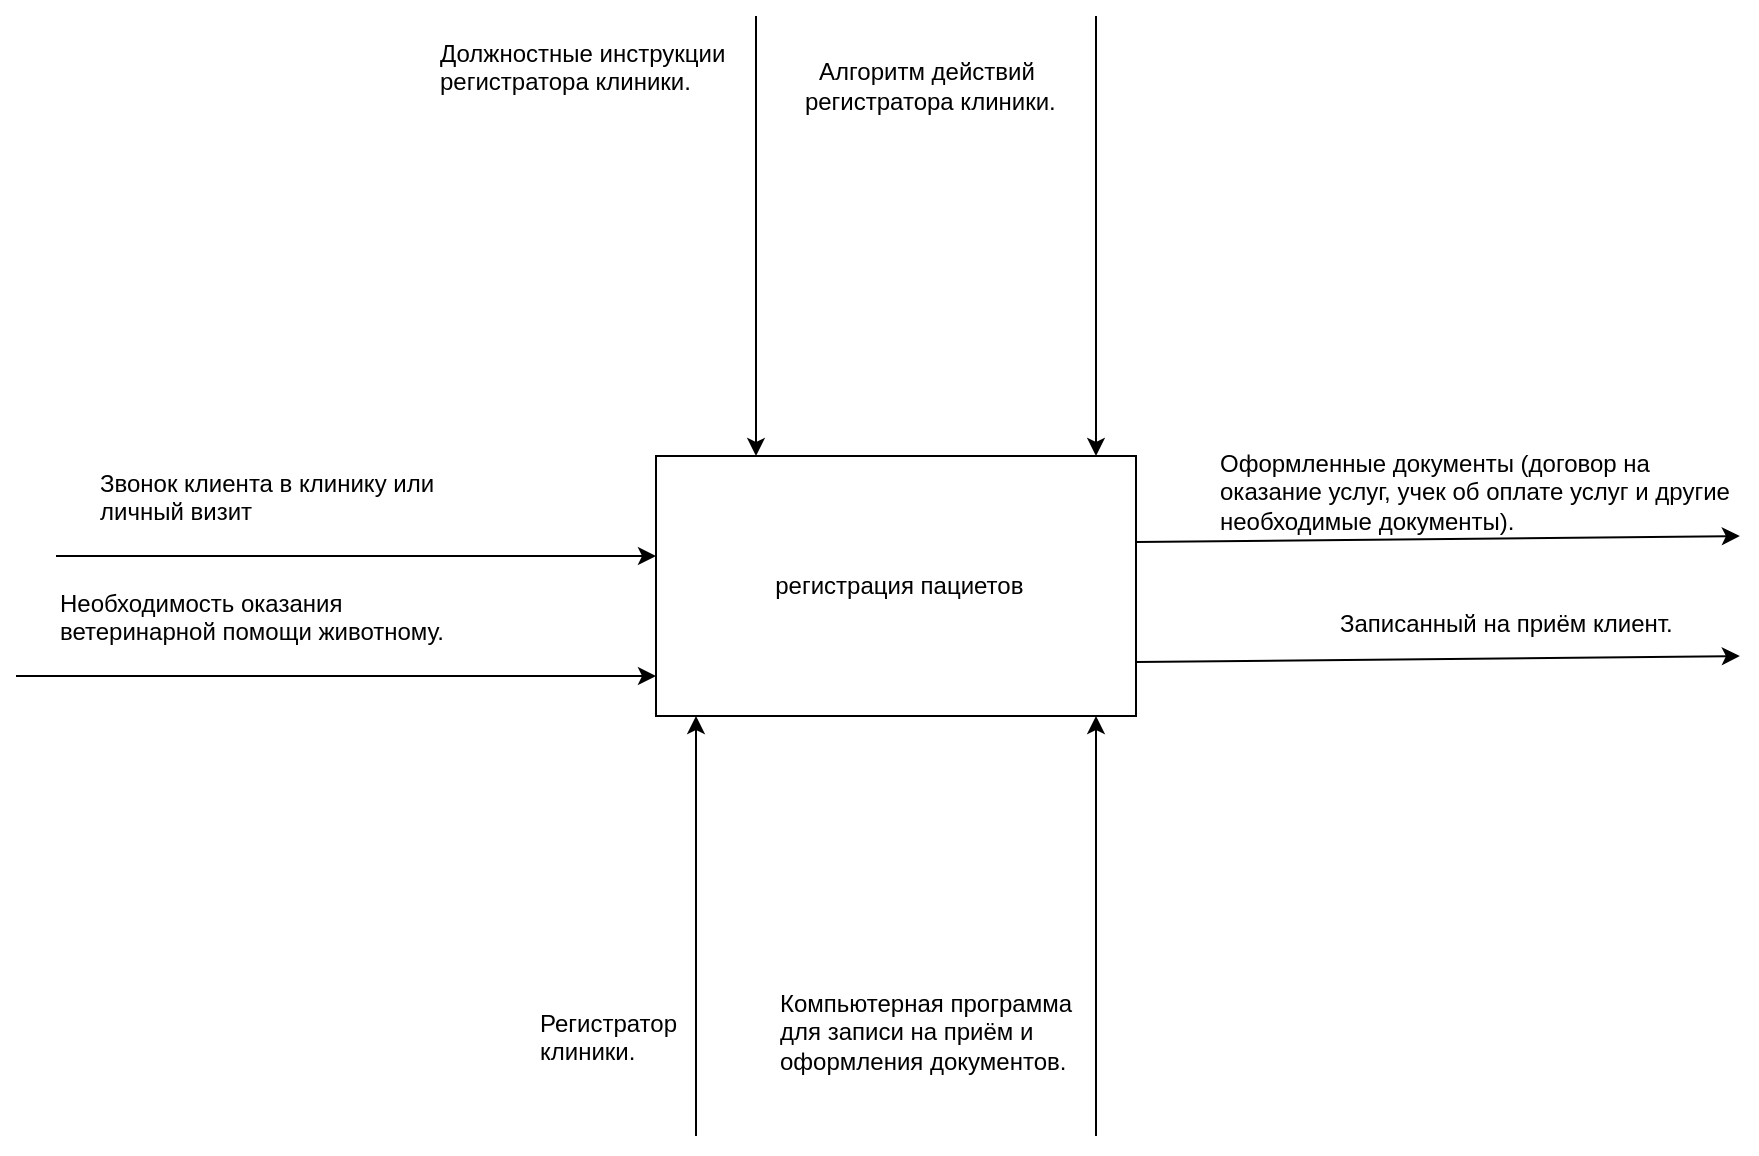 <mxfile version="24.3.1" type="device">
  <diagram name="Страница — 1" id="dbWVuoAAaMe3eNP6coIP">
    <mxGraphModel dx="2261" dy="756" grid="1" gridSize="10" guides="1" tooltips="1" connect="1" arrows="1" fold="1" page="1" pageScale="1" pageWidth="827" pageHeight="1169" math="0" shadow="0">
      <root>
        <mxCell id="0" />
        <mxCell id="1" parent="0" />
        <mxCell id="S39HjuMHeKyCxvY_v-uh-1" value="&amp;nbsp;регистрация пациетов" style="rounded=0;whiteSpace=wrap;html=1;" parent="1" vertex="1">
          <mxGeometry x="240" y="330" width="240" height="130" as="geometry" />
        </mxCell>
        <mxCell id="S39HjuMHeKyCxvY_v-uh-6" value="Должностные инструкции регистратора клиники." style="text;whiteSpace=wrap;" parent="1" vertex="1">
          <mxGeometry x="130" y="115" width="150" height="60" as="geometry" />
        </mxCell>
        <mxCell id="S39HjuMHeKyCxvY_v-uh-7" value="Алгоритм действий&lt;div&gt;&amp;nbsp;регистратора клиники.&lt;/div&gt;" style="text;html=1;align=center;verticalAlign=middle;resizable=0;points=[];autosize=1;strokeColor=none;fillColor=none;rotation=0;" parent="1" vertex="1">
          <mxGeometry x="300" y="125" width="150" height="40" as="geometry" />
        </mxCell>
        <mxCell id="S39HjuMHeKyCxvY_v-uh-10" value="" style="endArrow=classic;html=1;rounded=0;entryX=0.5;entryY=0.143;entryDx=0;entryDy=0;entryPerimeter=0;exitX=1;exitY=0;exitDx=0;exitDy=0;" parent="1" edge="1">
          <mxGeometry width="50" height="50" relative="1" as="geometry">
            <mxPoint x="290" y="109.99" as="sourcePoint" />
            <mxPoint x="290" y="330" as="targetPoint" />
          </mxGeometry>
        </mxCell>
        <mxCell id="S39HjuMHeKyCxvY_v-uh-11" value="" style="endArrow=classic;html=1;rounded=0;entryX=0.5;entryY=0.143;entryDx=0;entryDy=0;entryPerimeter=0;exitX=1;exitY=0;exitDx=0;exitDy=0;" parent="1" edge="1">
          <mxGeometry width="50" height="50" relative="1" as="geometry">
            <mxPoint x="460" y="109.99" as="sourcePoint" />
            <mxPoint x="460" y="330" as="targetPoint" />
          </mxGeometry>
        </mxCell>
        <mxCell id="S39HjuMHeKyCxvY_v-uh-13" value="" style="endArrow=classic;html=1;rounded=0;entryX=0.5;entryY=0.143;entryDx=0;entryDy=0;entryPerimeter=0;" parent="1" edge="1">
          <mxGeometry width="50" height="50" relative="1" as="geometry">
            <mxPoint x="-60" y="380" as="sourcePoint" />
            <mxPoint x="240" y="380.01" as="targetPoint" />
          </mxGeometry>
        </mxCell>
        <mxCell id="S39HjuMHeKyCxvY_v-uh-15" value="" style="endArrow=classic;html=1;rounded=0;entryX=0.5;entryY=0.143;entryDx=0;entryDy=0;entryPerimeter=0;" parent="1" edge="1">
          <mxGeometry width="50" height="50" relative="1" as="geometry">
            <mxPoint x="-80" y="440" as="sourcePoint" />
            <mxPoint x="240" y="440.01" as="targetPoint" />
          </mxGeometry>
        </mxCell>
        <mxCell id="S39HjuMHeKyCxvY_v-uh-16" value="Регистратор клиники." style="text;whiteSpace=wrap;" parent="1" vertex="1">
          <mxGeometry x="180" y="600" width="110" height="40" as="geometry" />
        </mxCell>
        <mxCell id="S39HjuMHeKyCxvY_v-uh-17" value="" style="endArrow=classic;html=1;rounded=0;entryX=0.25;entryY=1;entryDx=0;entryDy=0;" parent="1" edge="1">
          <mxGeometry width="50" height="50" relative="1" as="geometry">
            <mxPoint x="260" y="670" as="sourcePoint" />
            <mxPoint x="260" y="460" as="targetPoint" />
          </mxGeometry>
        </mxCell>
        <mxCell id="S39HjuMHeKyCxvY_v-uh-18" value="" style="endArrow=classic;html=1;rounded=0;entryX=0.25;entryY=1;entryDx=0;entryDy=0;" parent="1" edge="1">
          <mxGeometry width="50" height="50" relative="1" as="geometry">
            <mxPoint x="460" y="670" as="sourcePoint" />
            <mxPoint x="460" y="460" as="targetPoint" />
          </mxGeometry>
        </mxCell>
        <mxCell id="S39HjuMHeKyCxvY_v-uh-20" value="Компьютерная программа для записи на приём и оформления документов." style="text;whiteSpace=wrap;" parent="1" vertex="1">
          <mxGeometry x="300" y="590" width="170" height="80" as="geometry" />
        </mxCell>
        <mxCell id="S39HjuMHeKyCxvY_v-uh-22" value="Записанный на приём клиент." style="text;whiteSpace=wrap;" parent="1" vertex="1">
          <mxGeometry x="580" y="400" width="200" height="40" as="geometry" />
        </mxCell>
        <mxCell id="S39HjuMHeKyCxvY_v-uh-23" value="" style="endArrow=classic;html=1;rounded=0;exitX=0.992;exitY=0.562;exitDx=0;exitDy=0;exitPerimeter=0;" parent="1" edge="1">
          <mxGeometry width="50" height="50" relative="1" as="geometry">
            <mxPoint x="480.0" y="433.06" as="sourcePoint" />
            <mxPoint x="781.92" y="430" as="targetPoint" />
          </mxGeometry>
        </mxCell>
        <mxCell id="S39HjuMHeKyCxvY_v-uh-25" value="" style="endArrow=classic;html=1;rounded=0;exitX=0.992;exitY=0.562;exitDx=0;exitDy=0;exitPerimeter=0;" parent="1" edge="1">
          <mxGeometry width="50" height="50" relative="1" as="geometry">
            <mxPoint x="480.0" y="373.06" as="sourcePoint" />
            <mxPoint x="781.92" y="370" as="targetPoint" />
          </mxGeometry>
        </mxCell>
        <mxCell id="S39HjuMHeKyCxvY_v-uh-26" value="Оформленные документы (договор на оказание услуг, учек об оплате услуг и другие необходимые документы)." style="text;whiteSpace=wrap;" parent="1" vertex="1">
          <mxGeometry x="520" y="320" width="270" height="50" as="geometry" />
        </mxCell>
        <mxCell id="S39HjuMHeKyCxvY_v-uh-29" value="Звонок клиента в клинику или личный визит" style="text;whiteSpace=wrap;" parent="1" vertex="1">
          <mxGeometry x="-40" y="330" width="170" height="50" as="geometry" />
        </mxCell>
        <mxCell id="S39HjuMHeKyCxvY_v-uh-30" value="Необходимость оказания ветеринарной помощи животному." style="text;whiteSpace=wrap;" parent="1" vertex="1">
          <mxGeometry x="-60" y="390" width="200" height="40" as="geometry" />
        </mxCell>
      </root>
    </mxGraphModel>
  </diagram>
</mxfile>
